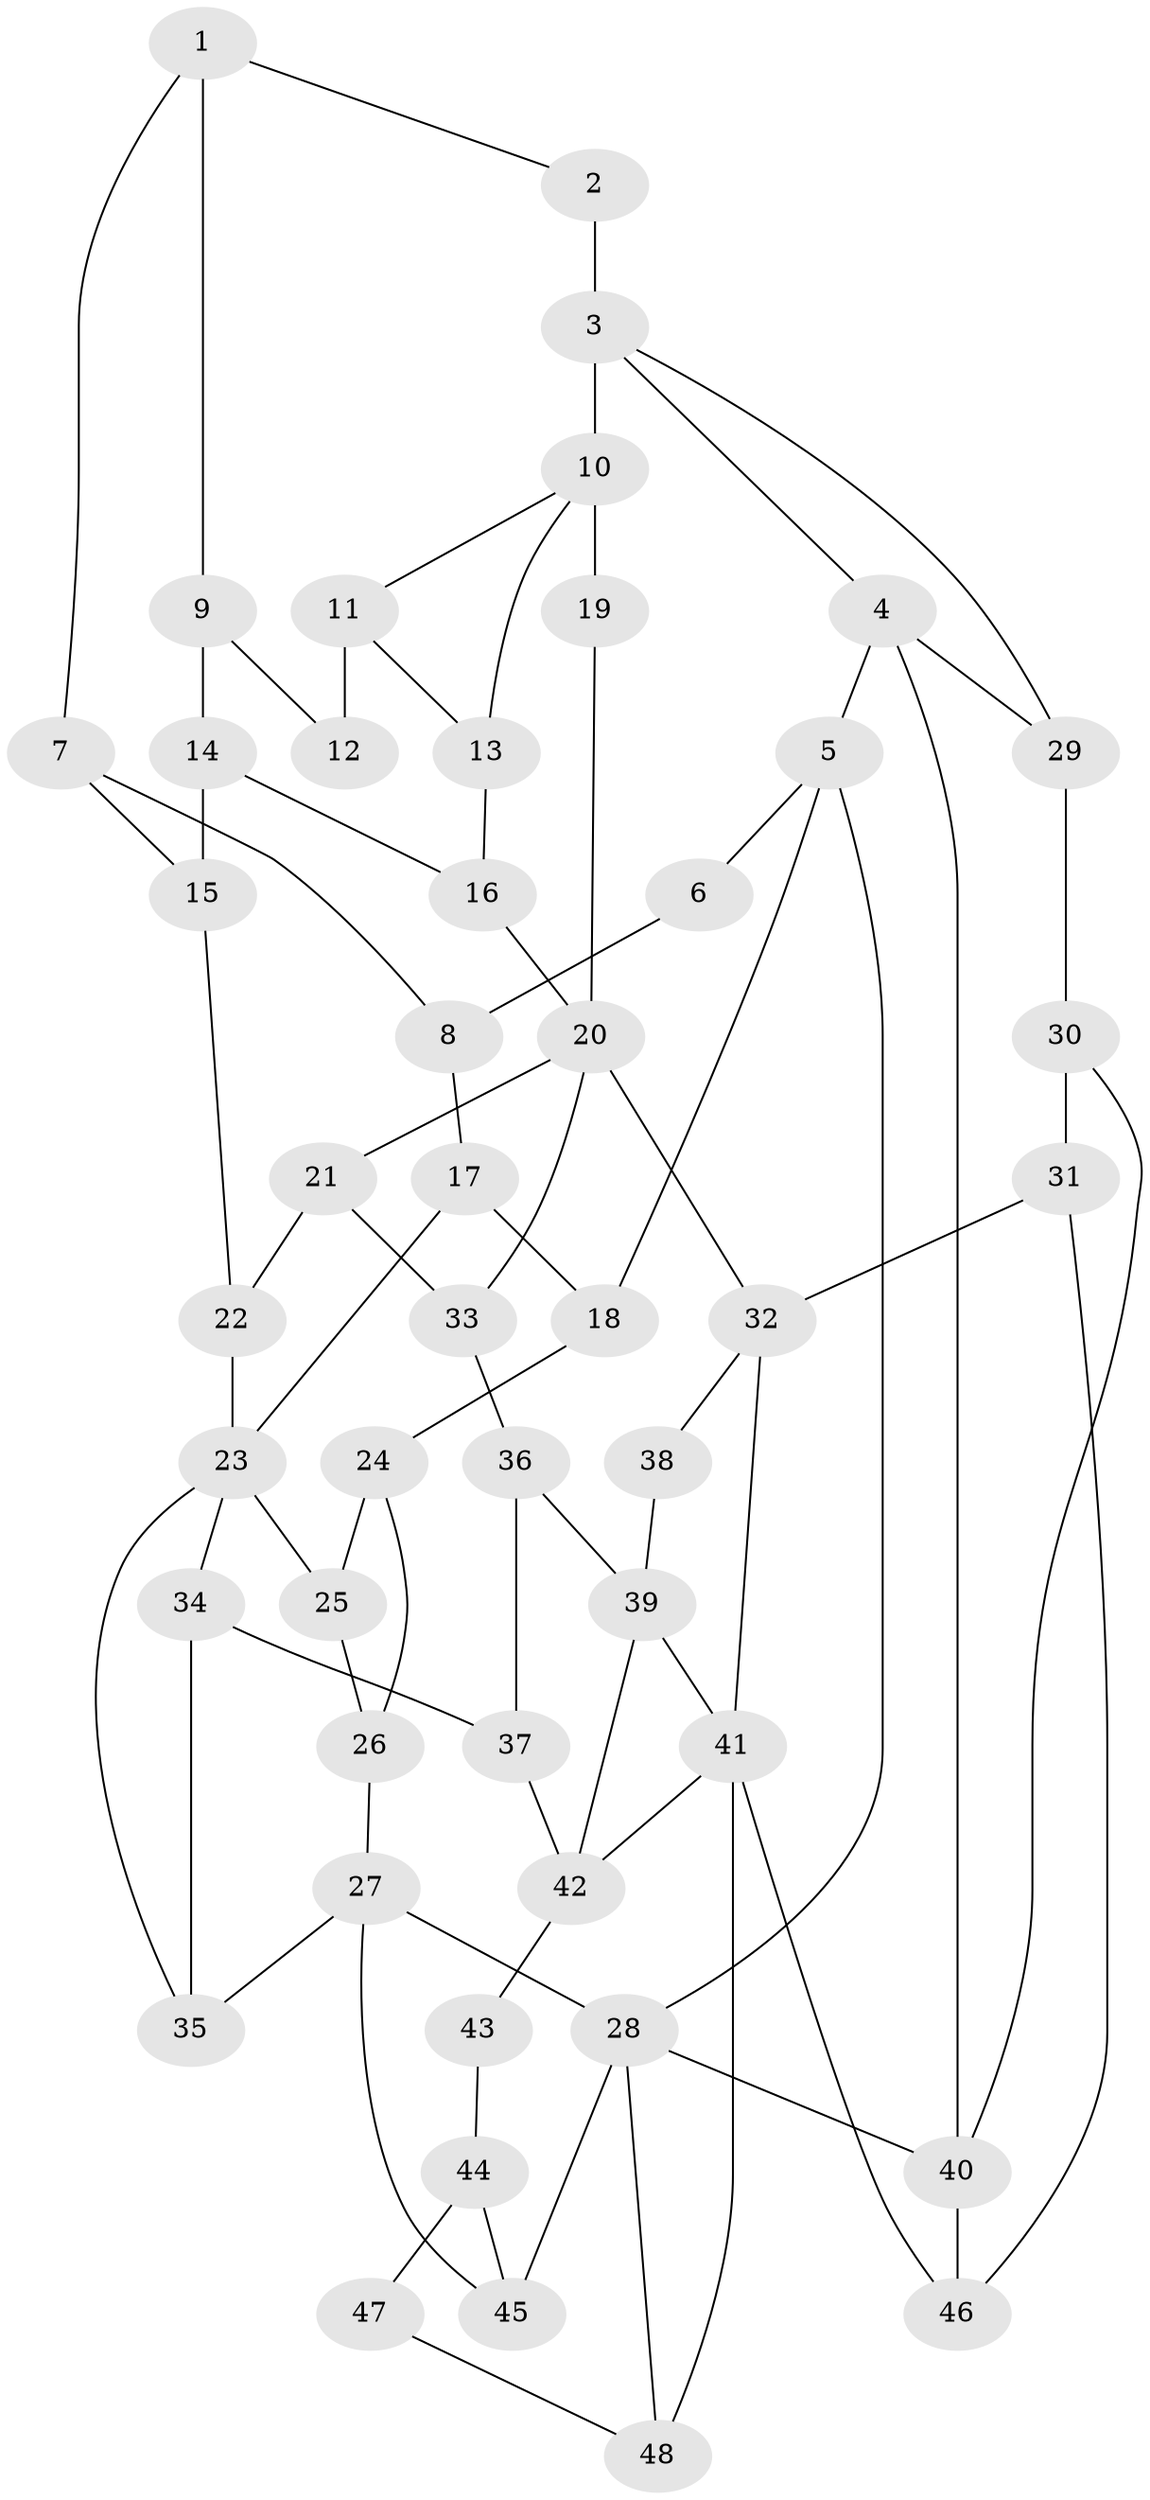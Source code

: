 // original degree distribution, {3: 0.031578947368421054, 4: 0.2, 6: 0.18947368421052632, 5: 0.5789473684210527}
// Generated by graph-tools (version 1.1) at 2025/38/03/09/25 02:38:32]
// undirected, 48 vertices, 77 edges
graph export_dot {
graph [start="1"]
  node [color=gray90,style=filled];
  1;
  2;
  3;
  4;
  5;
  6;
  7;
  8;
  9;
  10;
  11;
  12;
  13;
  14;
  15;
  16;
  17;
  18;
  19;
  20;
  21;
  22;
  23;
  24;
  25;
  26;
  27;
  28;
  29;
  30;
  31;
  32;
  33;
  34;
  35;
  36;
  37;
  38;
  39;
  40;
  41;
  42;
  43;
  44;
  45;
  46;
  47;
  48;
  1 -- 2 [weight=1.0];
  1 -- 7 [weight=1.0];
  1 -- 9 [weight=2.0];
  2 -- 3 [weight=2.0];
  3 -- 4 [weight=1.0];
  3 -- 10 [weight=2.0];
  3 -- 29 [weight=1.0];
  4 -- 5 [weight=1.0];
  4 -- 29 [weight=1.0];
  4 -- 40 [weight=1.0];
  5 -- 6 [weight=1.0];
  5 -- 18 [weight=1.0];
  5 -- 28 [weight=1.0];
  6 -- 8 [weight=1.0];
  7 -- 8 [weight=1.0];
  7 -- 15 [weight=1.0];
  8 -- 17 [weight=1.0];
  9 -- 12 [weight=2.0];
  9 -- 14 [weight=1.0];
  10 -- 11 [weight=1.0];
  10 -- 13 [weight=1.0];
  10 -- 19 [weight=2.0];
  11 -- 12 [weight=4.0];
  11 -- 13 [weight=1.0];
  13 -- 16 [weight=1.0];
  14 -- 15 [weight=1.0];
  14 -- 16 [weight=1.0];
  15 -- 22 [weight=1.0];
  16 -- 20 [weight=1.0];
  17 -- 18 [weight=1.0];
  17 -- 23 [weight=1.0];
  18 -- 24 [weight=1.0];
  19 -- 20 [weight=1.0];
  20 -- 21 [weight=1.0];
  20 -- 32 [weight=2.0];
  20 -- 33 [weight=1.0];
  21 -- 22 [weight=1.0];
  21 -- 33 [weight=1.0];
  22 -- 23 [weight=1.0];
  23 -- 25 [weight=1.0];
  23 -- 34 [weight=1.0];
  23 -- 35 [weight=1.0];
  24 -- 25 [weight=1.0];
  24 -- 26 [weight=2.0];
  25 -- 26 [weight=1.0];
  26 -- 27 [weight=1.0];
  27 -- 28 [weight=1.0];
  27 -- 35 [weight=1.0];
  27 -- 45 [weight=2.0];
  28 -- 40 [weight=1.0];
  28 -- 45 [weight=1.0];
  28 -- 48 [weight=1.0];
  29 -- 30 [weight=1.0];
  30 -- 31 [weight=1.0];
  30 -- 40 [weight=1.0];
  31 -- 32 [weight=2.0];
  31 -- 46 [weight=1.0];
  32 -- 38 [weight=1.0];
  32 -- 41 [weight=1.0];
  33 -- 36 [weight=1.0];
  34 -- 35 [weight=1.0];
  34 -- 37 [weight=1.0];
  36 -- 37 [weight=1.0];
  36 -- 39 [weight=1.0];
  37 -- 42 [weight=1.0];
  38 -- 39 [weight=2.0];
  39 -- 41 [weight=1.0];
  39 -- 42 [weight=2.0];
  40 -- 46 [weight=1.0];
  41 -- 42 [weight=1.0];
  41 -- 46 [weight=1.0];
  41 -- 48 [weight=1.0];
  42 -- 43 [weight=2.0];
  43 -- 44 [weight=2.0];
  44 -- 45 [weight=2.0];
  44 -- 47 [weight=2.0];
  47 -- 48 [weight=1.0];
}
